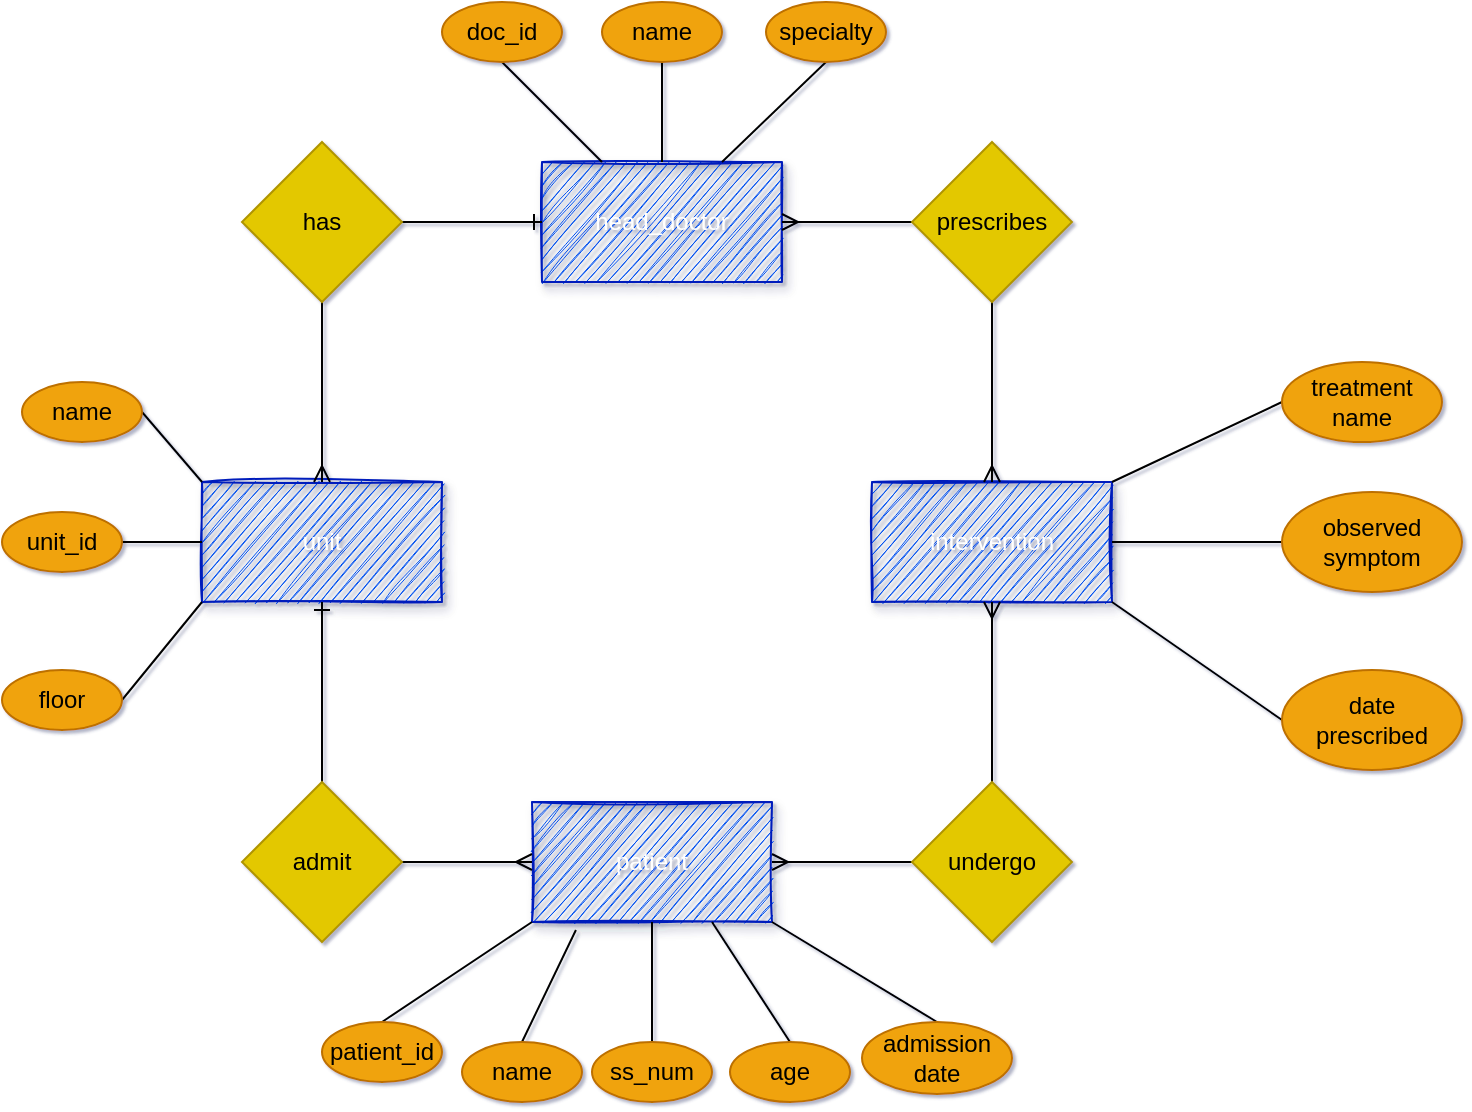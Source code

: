 <mxfile>
    <diagram id="yZqdqxt213akgJTth0Il" name="Page-1">
        <mxGraphModel dx="558" dy="1036" grid="1" gridSize="10" guides="1" tooltips="1" connect="1" arrows="1" fold="1" page="1" pageScale="1" pageWidth="1169" pageHeight="827" math="0" shadow="1">
            <root>
                <mxCell id="0"/>
                <mxCell id="1" parent="0"/>
                <mxCell id="2" value="unit" style="rounded=0;whiteSpace=wrap;html=1;fillColor=#0050ef;strokeColor=#001DBC;fontColor=#ffffff;sketch=1;shadow=1;" parent="1" vertex="1">
                    <mxGeometry x="230" y="320" width="120" height="60" as="geometry"/>
                </mxCell>
                <mxCell id="3" value="patient" style="rounded=0;whiteSpace=wrap;html=1;fillColor=#0050ef;strokeColor=#001DBC;fontColor=#ffffff;sketch=1;shadow=1;" parent="1" vertex="1">
                    <mxGeometry x="395" y="480" width="120" height="60" as="geometry"/>
                </mxCell>
                <mxCell id="4" value="head_doctor" style="rounded=0;whiteSpace=wrap;html=1;fillColor=#0050ef;strokeColor=#001DBC;fontColor=#ffffff;sketch=1;shadow=1;" parent="1" vertex="1">
                    <mxGeometry x="400" y="160" width="120" height="60" as="geometry"/>
                </mxCell>
                <mxCell id="5" value="intervention" style="rounded=0;whiteSpace=wrap;html=1;fillColor=#0050ef;strokeColor=#001DBC;fontColor=#ffffff;sketch=1;shadow=1;" parent="1" vertex="1">
                    <mxGeometry x="565" y="320" width="120" height="60" as="geometry"/>
                </mxCell>
                <mxCell id="16" style="rounded=0;orthogonalLoop=1;jettySize=auto;html=1;exitX=1;exitY=0.5;exitDx=0;exitDy=0;entryX=0;entryY=0;entryDx=0;entryDy=0;endArrow=none;endFill=0;" parent="1" source="10" target="2" edge="1">
                    <mxGeometry relative="1" as="geometry"/>
                </mxCell>
                <mxCell id="10" value="name" style="ellipse;whiteSpace=wrap;html=1;shadow=0;sketch=0;fillColor=#f0a30a;strokeColor=#BD7000;fontColor=#000000;" parent="1" vertex="1">
                    <mxGeometry x="140" y="270" width="60" height="30" as="geometry"/>
                </mxCell>
                <mxCell id="13" style="edgeStyle=orthogonalEdgeStyle;rounded=0;orthogonalLoop=1;jettySize=auto;html=1;exitX=1;exitY=0.5;exitDx=0;exitDy=0;entryX=0;entryY=0.5;entryDx=0;entryDy=0;endArrow=none;endFill=0;" parent="1" source="11" target="2" edge="1">
                    <mxGeometry relative="1" as="geometry"/>
                </mxCell>
                <mxCell id="11" value="unit_id" style="ellipse;whiteSpace=wrap;html=1;shadow=0;sketch=0;fillColor=#f0a30a;strokeColor=#BD7000;fontColor=#000000;" parent="1" vertex="1">
                    <mxGeometry x="130" y="335" width="60" height="30" as="geometry"/>
                </mxCell>
                <mxCell id="18" style="edgeStyle=none;rounded=0;orthogonalLoop=1;jettySize=auto;html=1;exitX=1;exitY=0.5;exitDx=0;exitDy=0;entryX=0;entryY=1;entryDx=0;entryDy=0;endArrow=none;endFill=0;" parent="1" source="12" target="2" edge="1">
                    <mxGeometry relative="1" as="geometry"/>
                </mxCell>
                <mxCell id="12" value="floor" style="ellipse;whiteSpace=wrap;html=1;shadow=0;sketch=0;fillColor=#f0a30a;strokeColor=#BD7000;fontColor=#000000;" parent="1" vertex="1">
                    <mxGeometry x="130" y="414" width="60" height="30" as="geometry"/>
                </mxCell>
                <mxCell id="21" style="edgeStyle=none;rounded=0;orthogonalLoop=1;jettySize=auto;html=1;exitX=0.5;exitY=1;exitDx=0;exitDy=0;entryX=0.5;entryY=0;entryDx=0;entryDy=0;endArrow=ERmany;endFill=0;" parent="1" source="17" target="2" edge="1">
                    <mxGeometry relative="1" as="geometry"/>
                </mxCell>
                <mxCell id="23" style="edgeStyle=none;rounded=0;orthogonalLoop=1;jettySize=auto;html=1;exitX=1;exitY=0.5;exitDx=0;exitDy=0;entryX=0;entryY=0.5;entryDx=0;entryDy=0;endArrow=ERone;endFill=0;" parent="1" source="17" target="4" edge="1">
                    <mxGeometry relative="1" as="geometry"/>
                </mxCell>
                <mxCell id="17" value="has" style="rhombus;whiteSpace=wrap;html=1;shadow=0;sketch=0;fillColor=#e3c800;strokeColor=#B09500;fontColor=#000000;" parent="1" vertex="1">
                    <mxGeometry x="250" y="150" width="80" height="80" as="geometry"/>
                </mxCell>
                <mxCell id="27" style="edgeStyle=none;rounded=0;orthogonalLoop=1;jettySize=auto;html=1;exitX=0.5;exitY=1;exitDx=0;exitDy=0;entryX=0.25;entryY=0;entryDx=0;entryDy=0;endArrow=none;endFill=0;" parent="1" source="24" target="4" edge="1">
                    <mxGeometry relative="1" as="geometry"/>
                </mxCell>
                <mxCell id="24" value="doc_id" style="ellipse;whiteSpace=wrap;html=1;shadow=0;sketch=0;fillColor=#f0a30a;strokeColor=#BD7000;fontColor=#000000;" parent="1" vertex="1">
                    <mxGeometry x="350" y="80" width="60" height="30" as="geometry"/>
                </mxCell>
                <mxCell id="28" style="edgeStyle=none;rounded=0;orthogonalLoop=1;jettySize=auto;html=1;exitX=0.5;exitY=1;exitDx=0;exitDy=0;entryX=0.5;entryY=0;entryDx=0;entryDy=0;endArrow=none;endFill=0;" parent="1" source="25" target="4" edge="1">
                    <mxGeometry relative="1" as="geometry"/>
                </mxCell>
                <mxCell id="25" value="name" style="ellipse;whiteSpace=wrap;html=1;shadow=0;sketch=0;fillColor=#f0a30a;strokeColor=#BD7000;fontColor=#000000;" parent="1" vertex="1">
                    <mxGeometry x="430" y="80" width="60" height="30" as="geometry"/>
                </mxCell>
                <mxCell id="77" style="edgeStyle=none;rounded=0;orthogonalLoop=1;jettySize=auto;html=1;exitX=0.5;exitY=0;exitDx=0;exitDy=0;entryX=0.5;entryY=1;entryDx=0;entryDy=0;endArrow=ERone;endFill=0;" edge="1" parent="1" source="32" target="2">
                    <mxGeometry relative="1" as="geometry"/>
                </mxCell>
                <mxCell id="78" style="edgeStyle=none;rounded=0;orthogonalLoop=1;jettySize=auto;html=1;exitX=1;exitY=0.5;exitDx=0;exitDy=0;entryX=0;entryY=0.5;entryDx=0;entryDy=0;endArrow=ERmany;endFill=0;" edge="1" parent="1" source="32" target="3">
                    <mxGeometry relative="1" as="geometry"/>
                </mxCell>
                <mxCell id="32" value="admit" style="rhombus;whiteSpace=wrap;html=1;rounded=0;shadow=0;glass=1;sketch=0;fillColor=#e3c800;strokeColor=#B09500;fontColor=#000000;" parent="1" vertex="1">
                    <mxGeometry x="250" y="470" width="80" height="80" as="geometry"/>
                </mxCell>
                <mxCell id="39" style="edgeStyle=none;rounded=0;orthogonalLoop=1;jettySize=auto;html=1;exitX=0.5;exitY=0;exitDx=0;exitDy=0;entryX=0;entryY=1;entryDx=0;entryDy=0;endArrow=none;endFill=0;" parent="1" source="33" target="3" edge="1">
                    <mxGeometry relative="1" as="geometry"/>
                </mxCell>
                <mxCell id="33" value="patient_id" style="ellipse;whiteSpace=wrap;html=1;shadow=0;sketch=0;fillColor=#f0a30a;strokeColor=#BD7000;fontColor=#000000;" parent="1" vertex="1">
                    <mxGeometry x="290" y="590" width="60" height="30" as="geometry"/>
                </mxCell>
                <mxCell id="40" style="edgeStyle=none;rounded=0;orthogonalLoop=1;jettySize=auto;html=1;exitX=0.5;exitY=0;exitDx=0;exitDy=0;entryX=0.183;entryY=1.067;entryDx=0;entryDy=0;entryPerimeter=0;endArrow=none;endFill=0;" parent="1" source="34" target="3" edge="1">
                    <mxGeometry relative="1" as="geometry"/>
                </mxCell>
                <mxCell id="34" value="name" style="ellipse;whiteSpace=wrap;html=1;shadow=0;sketch=0;fillColor=#f0a30a;strokeColor=#BD7000;fontColor=#000000;" parent="1" vertex="1">
                    <mxGeometry x="360" y="600" width="60" height="30" as="geometry"/>
                </mxCell>
                <mxCell id="41" style="edgeStyle=none;rounded=0;orthogonalLoop=1;jettySize=auto;html=1;exitX=0.5;exitY=0;exitDx=0;exitDy=0;entryX=0.5;entryY=1;entryDx=0;entryDy=0;endArrow=none;endFill=0;" parent="1" source="35" target="3" edge="1">
                    <mxGeometry relative="1" as="geometry"/>
                </mxCell>
                <mxCell id="35" value="ss_num" style="ellipse;whiteSpace=wrap;html=1;shadow=0;sketch=0;fillColor=#f0a30a;strokeColor=#BD7000;fontColor=#000000;" parent="1" vertex="1">
                    <mxGeometry x="425" y="600" width="60" height="30" as="geometry"/>
                </mxCell>
                <mxCell id="42" style="edgeStyle=none;rounded=0;orthogonalLoop=1;jettySize=auto;html=1;entryX=0.75;entryY=1;entryDx=0;entryDy=0;endArrow=none;endFill=0;exitX=0.5;exitY=0;exitDx=0;exitDy=0;" parent="1" source="36" target="3" edge="1">
                    <mxGeometry relative="1" as="geometry">
                        <mxPoint x="490" y="670" as="sourcePoint"/>
                    </mxGeometry>
                </mxCell>
                <mxCell id="36" value="age" style="ellipse;whiteSpace=wrap;html=1;shadow=0;sketch=0;fillColor=#f0a30a;strokeColor=#BD7000;fontColor=#000000;" parent="1" vertex="1">
                    <mxGeometry x="494" y="600" width="60" height="30" as="geometry"/>
                </mxCell>
                <mxCell id="43" style="edgeStyle=none;rounded=0;orthogonalLoop=1;jettySize=auto;html=1;exitX=0.5;exitY=0;exitDx=0;exitDy=0;entryX=1;entryY=1;entryDx=0;entryDy=0;endArrow=none;endFill=0;" parent="1" source="38" target="3" edge="1">
                    <mxGeometry relative="1" as="geometry"/>
                </mxCell>
                <mxCell id="38" value="admission&lt;br&gt;date" style="ellipse;whiteSpace=wrap;html=1;shadow=0;sketch=0;fillColor=#f0a30a;strokeColor=#BD7000;fontColor=#000000;" parent="1" vertex="1">
                    <mxGeometry x="560" y="590" width="75" height="36" as="geometry"/>
                </mxCell>
                <mxCell id="73" style="edgeStyle=none;rounded=0;orthogonalLoop=1;jettySize=auto;html=1;exitX=0;exitY=0.5;exitDx=0;exitDy=0;entryX=1;entryY=0.5;entryDx=0;entryDy=0;endArrow=ERmany;endFill=0;" edge="1" parent="1" source="50" target="4">
                    <mxGeometry relative="1" as="geometry"/>
                </mxCell>
                <mxCell id="74" style="edgeStyle=none;rounded=0;orthogonalLoop=1;jettySize=auto;html=1;entryX=0.5;entryY=0;entryDx=0;entryDy=0;endArrow=ERmany;endFill=0;" edge="1" parent="1" source="50" target="5">
                    <mxGeometry relative="1" as="geometry"/>
                </mxCell>
                <mxCell id="50" value="prescribes" style="rhombus;whiteSpace=wrap;html=1;rounded=0;shadow=0;glass=0;sketch=0;fillColor=#e3c800;strokeColor=#B09500;fontColor=#000000;" parent="1" vertex="1">
                    <mxGeometry x="585" y="150" width="80" height="80" as="geometry"/>
                </mxCell>
                <mxCell id="69" style="edgeStyle=none;rounded=0;orthogonalLoop=1;jettySize=auto;html=1;exitX=0;exitY=0.5;exitDx=0;exitDy=0;entryX=1;entryY=0.5;entryDx=0;entryDy=0;endArrow=none;endFill=0;" edge="1" parent="1" source="52" target="5">
                    <mxGeometry relative="1" as="geometry"/>
                </mxCell>
                <mxCell id="52" value="observed&lt;br&gt;symptom" style="ellipse;whiteSpace=wrap;html=1;rounded=0;shadow=0;glass=0;sketch=0;fillColor=#f0a30a;strokeColor=#BD7000;fontColor=#000000;" parent="1" vertex="1">
                    <mxGeometry x="770" y="325" width="90" height="50" as="geometry"/>
                </mxCell>
                <mxCell id="68" style="edgeStyle=none;rounded=0;orthogonalLoop=1;jettySize=auto;html=1;exitX=0;exitY=0.5;exitDx=0;exitDy=0;entryX=1;entryY=0;entryDx=0;entryDy=0;endArrow=none;endFill=0;" edge="1" parent="1" source="64" target="5">
                    <mxGeometry relative="1" as="geometry"/>
                </mxCell>
                <mxCell id="64" value="treatment&lt;br&gt;name" style="ellipse;whiteSpace=wrap;html=1;rounded=0;shadow=0;glass=0;sketch=0;fillColor=#f0a30a;strokeColor=#BD7000;fontColor=#000000;" vertex="1" parent="1">
                    <mxGeometry x="770" y="260" width="80" height="40" as="geometry"/>
                </mxCell>
                <mxCell id="67" style="rounded=0;orthogonalLoop=1;jettySize=auto;html=1;exitX=0.5;exitY=1;exitDx=0;exitDy=0;entryX=0.75;entryY=0;entryDx=0;entryDy=0;endArrow=none;endFill=0;" edge="1" parent="1" source="65" target="4">
                    <mxGeometry relative="1" as="geometry"/>
                </mxCell>
                <mxCell id="65" value="specialty" style="ellipse;whiteSpace=wrap;html=1;shadow=0;sketch=0;fillColor=#f0a30a;strokeColor=#BD7000;fontColor=#000000;" vertex="1" parent="1">
                    <mxGeometry x="512" y="80" width="60" height="30" as="geometry"/>
                </mxCell>
                <mxCell id="71" style="edgeStyle=none;rounded=0;orthogonalLoop=1;jettySize=auto;html=1;exitX=0;exitY=0.5;exitDx=0;exitDy=0;entryX=1;entryY=1;entryDx=0;entryDy=0;endArrow=none;endFill=0;" edge="1" parent="1" source="70" target="5">
                    <mxGeometry relative="1" as="geometry"/>
                </mxCell>
                <mxCell id="70" value="date&lt;br&gt;prescribed" style="ellipse;whiteSpace=wrap;html=1;rounded=0;shadow=0;glass=0;sketch=0;fillColor=#f0a30a;strokeColor=#BD7000;fontColor=#000000;" vertex="1" parent="1">
                    <mxGeometry x="770" y="414" width="90" height="50" as="geometry"/>
                </mxCell>
                <mxCell id="79" style="edgeStyle=none;rounded=0;orthogonalLoop=1;jettySize=auto;html=1;exitX=0;exitY=0.5;exitDx=0;exitDy=0;entryX=1;entryY=0.5;entryDx=0;entryDy=0;endArrow=ERmany;endFill=0;" edge="1" parent="1" source="75" target="3">
                    <mxGeometry relative="1" as="geometry"/>
                </mxCell>
                <mxCell id="80" style="edgeStyle=none;rounded=0;orthogonalLoop=1;jettySize=auto;html=1;exitX=0.5;exitY=0;exitDx=0;exitDy=0;entryX=0.5;entryY=1;entryDx=0;entryDy=0;endArrow=ERmany;endFill=0;" edge="1" parent="1" source="75" target="5">
                    <mxGeometry relative="1" as="geometry"/>
                </mxCell>
                <mxCell id="75" value="undergo" style="rhombus;whiteSpace=wrap;html=1;rounded=0;shadow=0;glass=1;sketch=0;fillColor=#e3c800;strokeColor=#B09500;fontColor=#000000;" vertex="1" parent="1">
                    <mxGeometry x="585" y="470" width="80" height="80" as="geometry"/>
                </mxCell>
            </root>
        </mxGraphModel>
    </diagram>
</mxfile>